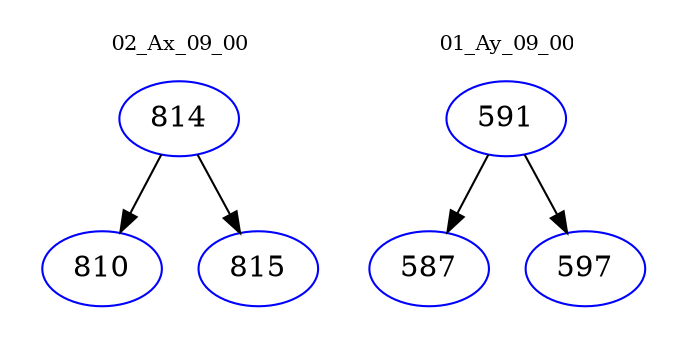 digraph{
subgraph cluster_0 {
color = white
label = "02_Ax_09_00";
fontsize=10;
T0_814 [label="814", color="blue"]
T0_814 -> T0_810 [color="black"]
T0_810 [label="810", color="blue"]
T0_814 -> T0_815 [color="black"]
T0_815 [label="815", color="blue"]
}
subgraph cluster_1 {
color = white
label = "01_Ay_09_00";
fontsize=10;
T1_591 [label="591", color="blue"]
T1_591 -> T1_587 [color="black"]
T1_587 [label="587", color="blue"]
T1_591 -> T1_597 [color="black"]
T1_597 [label="597", color="blue"]
}
}
